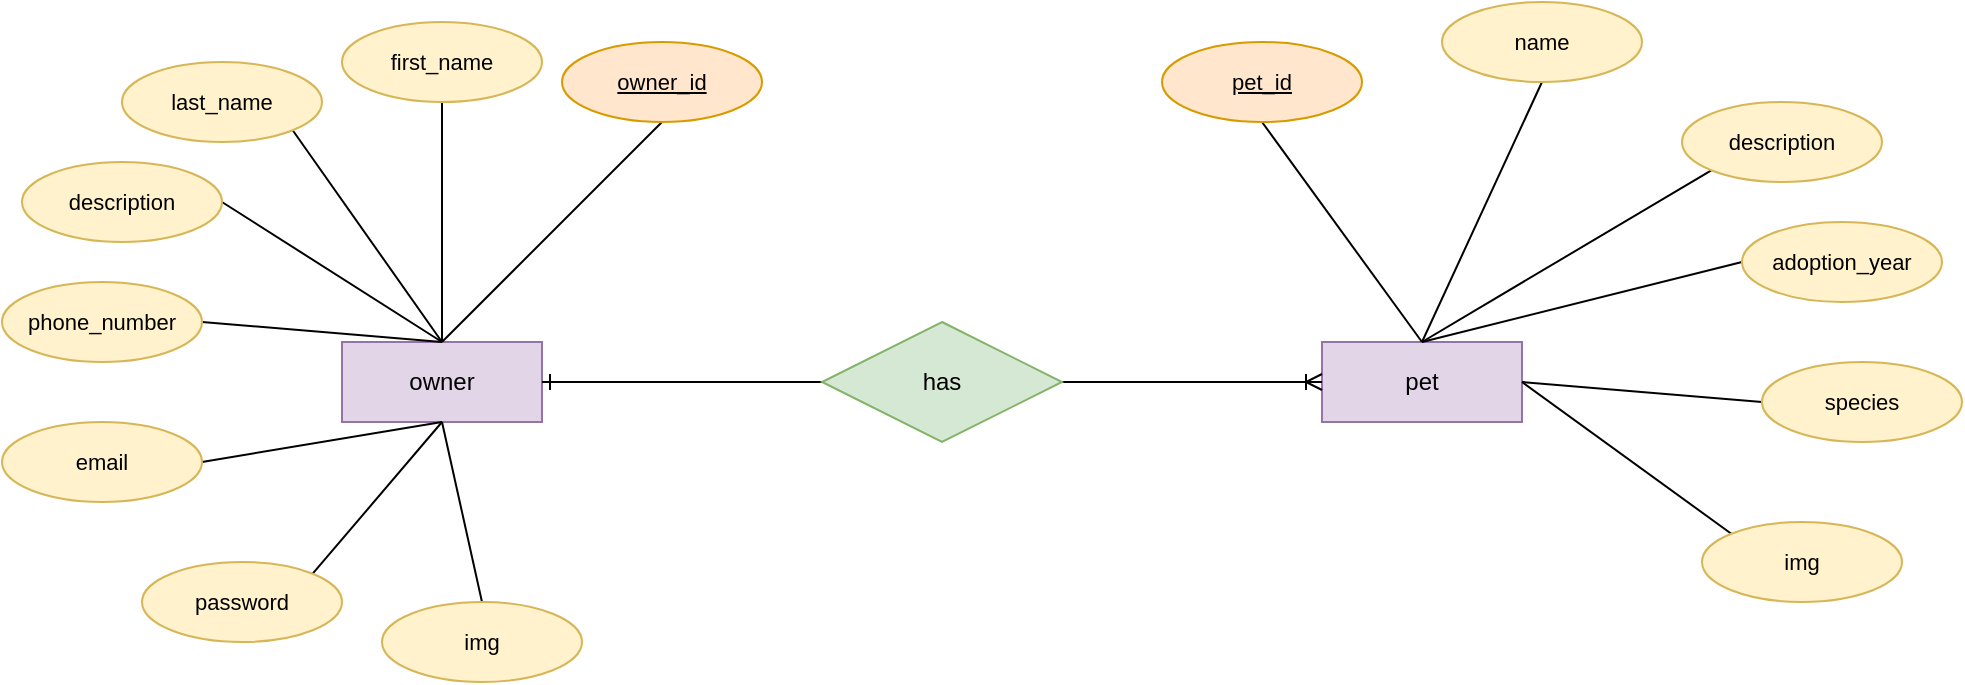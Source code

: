<mxfile version="27.1.4">
  <diagram name="Página-1" id="E4dW4gjK1IXQEEIqcCun">
    <mxGraphModel dx="2253" dy="777" grid="1" gridSize="10" guides="1" tooltips="1" connect="1" arrows="1" fold="1" page="1" pageScale="1" pageWidth="827" pageHeight="1169" math="0" shadow="0">
      <root>
        <mxCell id="0" />
        <mxCell id="1" parent="0" />
        <mxCell id="nPHZdOLotvNPG9Pi4xsK-1" value="pet" style="whiteSpace=wrap;html=1;align=center;fillColor=#e1d5e7;strokeColor=#9673a6;" vertex="1" parent="1">
          <mxGeometry x="580" y="380" width="100" height="40" as="geometry" />
        </mxCell>
        <mxCell id="nPHZdOLotvNPG9Pi4xsK-2" value="owner" style="whiteSpace=wrap;html=1;align=center;fillColor=#e1d5e7;strokeColor=#9673a6;" vertex="1" parent="1">
          <mxGeometry x="90" y="380" width="100" height="40" as="geometry" />
        </mxCell>
        <mxCell id="nPHZdOLotvNPG9Pi4xsK-4" style="rounded=0;orthogonalLoop=1;jettySize=auto;html=1;exitX=0;exitY=0.5;exitDx=0;exitDy=0;entryX=1;entryY=0.5;entryDx=0;entryDy=0;endArrow=ERone;startFill=0;endFill=0;" edge="1" parent="1" source="nPHZdOLotvNPG9Pi4xsK-3" target="nPHZdOLotvNPG9Pi4xsK-2">
          <mxGeometry relative="1" as="geometry" />
        </mxCell>
        <mxCell id="nPHZdOLotvNPG9Pi4xsK-5" style="edgeStyle=none;shape=connector;rounded=0;orthogonalLoop=1;jettySize=auto;html=1;exitX=1;exitY=0.5;exitDx=0;exitDy=0;entryX=0;entryY=0.5;entryDx=0;entryDy=0;strokeColor=default;align=center;verticalAlign=middle;fontFamily=Helvetica;fontSize=11;fontColor=default;labelBackgroundColor=default;startFill=0;endArrow=ERoneToMany;endFill=0;" edge="1" parent="1" source="nPHZdOLotvNPG9Pi4xsK-3" target="nPHZdOLotvNPG9Pi4xsK-1">
          <mxGeometry relative="1" as="geometry" />
        </mxCell>
        <mxCell id="nPHZdOLotvNPG9Pi4xsK-3" value="has" style="shape=rhombus;perimeter=rhombusPerimeter;whiteSpace=wrap;html=1;align=center;fillColor=#d5e8d4;strokeColor=#82b366;" vertex="1" parent="1">
          <mxGeometry x="330" y="370" width="120" height="60" as="geometry" />
        </mxCell>
        <mxCell id="nPHZdOLotvNPG9Pi4xsK-20" style="edgeStyle=none;shape=connector;rounded=0;orthogonalLoop=1;jettySize=auto;html=1;exitX=0.5;exitY=1;exitDx=0;exitDy=0;entryX=0.5;entryY=0;entryDx=0;entryDy=0;strokeColor=default;align=center;verticalAlign=middle;fontFamily=Helvetica;fontSize=11;fontColor=default;labelBackgroundColor=default;startFill=0;endArrow=none;" edge="1" parent="1" source="nPHZdOLotvNPG9Pi4xsK-6" target="nPHZdOLotvNPG9Pi4xsK-2">
          <mxGeometry relative="1" as="geometry" />
        </mxCell>
        <mxCell id="nPHZdOLotvNPG9Pi4xsK-6" value="owner_id" style="ellipse;whiteSpace=wrap;html=1;align=center;fontStyle=4;fontFamily=Helvetica;fontSize=11;labelBackgroundColor=none;fillColor=#ffe6cc;strokeColor=#d79b00;" vertex="1" parent="1">
          <mxGeometry x="200" y="230" width="100" height="40" as="geometry" />
        </mxCell>
        <mxCell id="nPHZdOLotvNPG9Pi4xsK-22" style="edgeStyle=none;shape=connector;rounded=0;orthogonalLoop=1;jettySize=auto;html=1;exitX=1;exitY=1;exitDx=0;exitDy=0;entryX=0.5;entryY=0;entryDx=0;entryDy=0;strokeColor=default;align=center;verticalAlign=middle;fontFamily=Helvetica;fontSize=11;fontColor=default;labelBackgroundColor=default;startFill=0;endArrow=none;" edge="1" parent="1" source="nPHZdOLotvNPG9Pi4xsK-7" target="nPHZdOLotvNPG9Pi4xsK-2">
          <mxGeometry relative="1" as="geometry" />
        </mxCell>
        <mxCell id="nPHZdOLotvNPG9Pi4xsK-7" value="last_name" style="ellipse;whiteSpace=wrap;html=1;align=center;fontFamily=Helvetica;fontSize=11;labelBackgroundColor=none;fillColor=#fff2cc;strokeColor=#d6b656;" vertex="1" parent="1">
          <mxGeometry x="-20" y="240" width="100" height="40" as="geometry" />
        </mxCell>
        <mxCell id="nPHZdOLotvNPG9Pi4xsK-23" style="edgeStyle=none;shape=connector;rounded=0;orthogonalLoop=1;jettySize=auto;html=1;exitX=1;exitY=0.5;exitDx=0;exitDy=0;strokeColor=default;align=center;verticalAlign=middle;fontFamily=Helvetica;fontSize=11;fontColor=default;labelBackgroundColor=default;startFill=0;endArrow=none;" edge="1" parent="1" source="nPHZdOLotvNPG9Pi4xsK-8">
          <mxGeometry relative="1" as="geometry">
            <mxPoint x="140" y="380" as="targetPoint" />
          </mxGeometry>
        </mxCell>
        <mxCell id="nPHZdOLotvNPG9Pi4xsK-8" value="description" style="ellipse;whiteSpace=wrap;html=1;align=center;fontFamily=Helvetica;fontSize=11;labelBackgroundColor=none;fillColor=#fff2cc;strokeColor=#d6b656;" vertex="1" parent="1">
          <mxGeometry x="-70" y="290" width="100" height="40" as="geometry" />
        </mxCell>
        <mxCell id="nPHZdOLotvNPG9Pi4xsK-21" style="edgeStyle=none;shape=connector;rounded=0;orthogonalLoop=1;jettySize=auto;html=1;exitX=0.5;exitY=1;exitDx=0;exitDy=0;entryX=0.5;entryY=0;entryDx=0;entryDy=0;strokeColor=default;align=center;verticalAlign=middle;fontFamily=Helvetica;fontSize=11;fontColor=default;labelBackgroundColor=default;startFill=0;endArrow=none;" edge="1" parent="1" source="nPHZdOLotvNPG9Pi4xsK-9" target="nPHZdOLotvNPG9Pi4xsK-2">
          <mxGeometry relative="1" as="geometry" />
        </mxCell>
        <mxCell id="nPHZdOLotvNPG9Pi4xsK-9" value="first_name" style="ellipse;whiteSpace=wrap;html=1;align=center;fontFamily=Helvetica;fontSize=11;labelBackgroundColor=none;fillColor=#fff2cc;strokeColor=#d6b656;" vertex="1" parent="1">
          <mxGeometry x="90" y="220" width="100" height="40" as="geometry" />
        </mxCell>
        <mxCell id="nPHZdOLotvNPG9Pi4xsK-27" style="edgeStyle=none;shape=connector;rounded=0;orthogonalLoop=1;jettySize=auto;html=1;exitX=0.5;exitY=0;exitDx=0;exitDy=0;strokeColor=default;align=center;verticalAlign=middle;fontFamily=Helvetica;fontSize=11;fontColor=default;labelBackgroundColor=default;startFill=0;endArrow=none;" edge="1" parent="1" source="nPHZdOLotvNPG9Pi4xsK-10">
          <mxGeometry relative="1" as="geometry">
            <mxPoint x="140" y="420" as="targetPoint" />
          </mxGeometry>
        </mxCell>
        <mxCell id="nPHZdOLotvNPG9Pi4xsK-10" value="img" style="ellipse;whiteSpace=wrap;html=1;align=center;fontFamily=Helvetica;fontSize=11;labelBackgroundColor=none;fillColor=#fff2cc;strokeColor=#d6b656;" vertex="1" parent="1">
          <mxGeometry x="110" y="510" width="100" height="40" as="geometry" />
        </mxCell>
        <mxCell id="nPHZdOLotvNPG9Pi4xsK-26" style="edgeStyle=none;shape=connector;rounded=0;orthogonalLoop=1;jettySize=auto;html=1;exitX=1;exitY=0;exitDx=0;exitDy=0;strokeColor=default;align=center;verticalAlign=middle;fontFamily=Helvetica;fontSize=11;fontColor=default;labelBackgroundColor=default;startFill=0;endArrow=none;" edge="1" parent="1" source="nPHZdOLotvNPG9Pi4xsK-11">
          <mxGeometry relative="1" as="geometry">
            <mxPoint x="140" y="420" as="targetPoint" />
          </mxGeometry>
        </mxCell>
        <mxCell id="nPHZdOLotvNPG9Pi4xsK-11" value="password" style="ellipse;whiteSpace=wrap;html=1;align=center;fontFamily=Helvetica;fontSize=11;labelBackgroundColor=none;fillColor=#fff2cc;strokeColor=#d6b656;" vertex="1" parent="1">
          <mxGeometry x="-10" y="490" width="100" height="40" as="geometry" />
        </mxCell>
        <mxCell id="nPHZdOLotvNPG9Pi4xsK-25" style="edgeStyle=none;shape=connector;rounded=0;orthogonalLoop=1;jettySize=auto;html=1;exitX=1;exitY=0.5;exitDx=0;exitDy=0;entryX=0.5;entryY=1;entryDx=0;entryDy=0;strokeColor=default;align=center;verticalAlign=middle;fontFamily=Helvetica;fontSize=11;fontColor=default;labelBackgroundColor=default;startFill=0;endArrow=none;" edge="1" parent="1" source="nPHZdOLotvNPG9Pi4xsK-12" target="nPHZdOLotvNPG9Pi4xsK-2">
          <mxGeometry relative="1" as="geometry" />
        </mxCell>
        <mxCell id="nPHZdOLotvNPG9Pi4xsK-12" value="email" style="ellipse;whiteSpace=wrap;html=1;align=center;fontFamily=Helvetica;fontSize=11;labelBackgroundColor=none;fillColor=#fff2cc;strokeColor=#d6b656;" vertex="1" parent="1">
          <mxGeometry x="-80" y="420" width="100" height="40" as="geometry" />
        </mxCell>
        <mxCell id="nPHZdOLotvNPG9Pi4xsK-24" style="edgeStyle=none;shape=connector;rounded=0;orthogonalLoop=1;jettySize=auto;html=1;exitX=1;exitY=0.5;exitDx=0;exitDy=0;entryX=0.5;entryY=0;entryDx=0;entryDy=0;strokeColor=default;align=center;verticalAlign=middle;fontFamily=Helvetica;fontSize=11;fontColor=default;labelBackgroundColor=default;startFill=0;endArrow=none;" edge="1" parent="1" source="nPHZdOLotvNPG9Pi4xsK-13" target="nPHZdOLotvNPG9Pi4xsK-2">
          <mxGeometry relative="1" as="geometry" />
        </mxCell>
        <mxCell id="nPHZdOLotvNPG9Pi4xsK-13" value="phone_number" style="ellipse;whiteSpace=wrap;html=1;align=center;fontFamily=Helvetica;fontSize=11;labelBackgroundColor=none;fillColor=#fff2cc;strokeColor=#d6b656;" vertex="1" parent="1">
          <mxGeometry x="-80" y="350" width="100" height="40" as="geometry" />
        </mxCell>
        <mxCell id="nPHZdOLotvNPG9Pi4xsK-28" style="edgeStyle=none;shape=connector;rounded=0;orthogonalLoop=1;jettySize=auto;html=1;exitX=0.5;exitY=1;exitDx=0;exitDy=0;entryX=0.5;entryY=0;entryDx=0;entryDy=0;strokeColor=default;align=center;verticalAlign=middle;fontFamily=Helvetica;fontSize=11;fontColor=default;labelBackgroundColor=default;startFill=0;endArrow=none;" edge="1" parent="1" source="nPHZdOLotvNPG9Pi4xsK-14" target="nPHZdOLotvNPG9Pi4xsK-1">
          <mxGeometry relative="1" as="geometry" />
        </mxCell>
        <mxCell id="nPHZdOLotvNPG9Pi4xsK-14" value="pet_id" style="ellipse;whiteSpace=wrap;html=1;align=center;fontStyle=4;fontFamily=Helvetica;fontSize=11;labelBackgroundColor=none;fillColor=#ffe6cc;strokeColor=#d79b00;" vertex="1" parent="1">
          <mxGeometry x="500" y="230" width="100" height="40" as="geometry" />
        </mxCell>
        <mxCell id="nPHZdOLotvNPG9Pi4xsK-33" style="edgeStyle=none;shape=connector;rounded=0;orthogonalLoop=1;jettySize=auto;html=1;exitX=0;exitY=0;exitDx=0;exitDy=0;strokeColor=default;align=center;verticalAlign=middle;fontFamily=Helvetica;fontSize=11;fontColor=default;labelBackgroundColor=default;startFill=0;endArrow=none;" edge="1" parent="1" source="nPHZdOLotvNPG9Pi4xsK-15">
          <mxGeometry relative="1" as="geometry">
            <mxPoint x="680" y="400" as="targetPoint" />
          </mxGeometry>
        </mxCell>
        <mxCell id="nPHZdOLotvNPG9Pi4xsK-15" value="img" style="ellipse;whiteSpace=wrap;html=1;align=center;fontFamily=Helvetica;fontSize=11;labelBackgroundColor=none;fillColor=#fff2cc;strokeColor=#d6b656;" vertex="1" parent="1">
          <mxGeometry x="770" y="470" width="100" height="40" as="geometry" />
        </mxCell>
        <mxCell id="nPHZdOLotvNPG9Pi4xsK-32" style="edgeStyle=none;shape=connector;rounded=0;orthogonalLoop=1;jettySize=auto;html=1;exitX=0;exitY=0.5;exitDx=0;exitDy=0;entryX=1;entryY=0.5;entryDx=0;entryDy=0;strokeColor=default;align=center;verticalAlign=middle;fontFamily=Helvetica;fontSize=11;fontColor=default;labelBackgroundColor=default;startFill=0;endArrow=none;" edge="1" parent="1" source="nPHZdOLotvNPG9Pi4xsK-16" target="nPHZdOLotvNPG9Pi4xsK-1">
          <mxGeometry relative="1" as="geometry" />
        </mxCell>
        <mxCell id="nPHZdOLotvNPG9Pi4xsK-16" value="species" style="ellipse;whiteSpace=wrap;html=1;align=center;fontFamily=Helvetica;fontSize=11;labelBackgroundColor=none;fillColor=#fff2cc;strokeColor=#d6b656;" vertex="1" parent="1">
          <mxGeometry x="800" y="390" width="100" height="40" as="geometry" />
        </mxCell>
        <mxCell id="nPHZdOLotvNPG9Pi4xsK-31" style="edgeStyle=none;shape=connector;rounded=0;orthogonalLoop=1;jettySize=auto;html=1;exitX=0;exitY=0.5;exitDx=0;exitDy=0;entryX=0.5;entryY=0;entryDx=0;entryDy=0;strokeColor=default;align=center;verticalAlign=middle;fontFamily=Helvetica;fontSize=11;fontColor=default;labelBackgroundColor=default;startFill=0;endArrow=none;" edge="1" parent="1" source="nPHZdOLotvNPG9Pi4xsK-17" target="nPHZdOLotvNPG9Pi4xsK-1">
          <mxGeometry relative="1" as="geometry" />
        </mxCell>
        <mxCell id="nPHZdOLotvNPG9Pi4xsK-17" value="adoption_year" style="ellipse;whiteSpace=wrap;html=1;align=center;fontFamily=Helvetica;fontSize=11;labelBackgroundColor=none;fillColor=#fff2cc;strokeColor=#d6b656;" vertex="1" parent="1">
          <mxGeometry x="790" y="320" width="100" height="40" as="geometry" />
        </mxCell>
        <mxCell id="nPHZdOLotvNPG9Pi4xsK-30" style="edgeStyle=none;shape=connector;rounded=0;orthogonalLoop=1;jettySize=auto;html=1;exitX=0;exitY=1;exitDx=0;exitDy=0;entryX=0.5;entryY=0;entryDx=0;entryDy=0;strokeColor=default;align=center;verticalAlign=middle;fontFamily=Helvetica;fontSize=11;fontColor=default;labelBackgroundColor=default;startFill=0;endArrow=none;" edge="1" parent="1" source="nPHZdOLotvNPG9Pi4xsK-18" target="nPHZdOLotvNPG9Pi4xsK-1">
          <mxGeometry relative="1" as="geometry" />
        </mxCell>
        <mxCell id="nPHZdOLotvNPG9Pi4xsK-18" value="description" style="ellipse;whiteSpace=wrap;html=1;align=center;fontFamily=Helvetica;fontSize=11;labelBackgroundColor=none;fillColor=#fff2cc;strokeColor=#d6b656;" vertex="1" parent="1">
          <mxGeometry x="760" y="260" width="100" height="40" as="geometry" />
        </mxCell>
        <mxCell id="nPHZdOLotvNPG9Pi4xsK-29" style="edgeStyle=none;shape=connector;rounded=0;orthogonalLoop=1;jettySize=auto;html=1;exitX=0.5;exitY=1;exitDx=0;exitDy=0;strokeColor=default;align=center;verticalAlign=middle;fontFamily=Helvetica;fontSize=11;fontColor=default;labelBackgroundColor=default;startFill=0;endArrow=none;" edge="1" parent="1" source="nPHZdOLotvNPG9Pi4xsK-19">
          <mxGeometry relative="1" as="geometry">
            <mxPoint x="630" y="380" as="targetPoint" />
          </mxGeometry>
        </mxCell>
        <mxCell id="nPHZdOLotvNPG9Pi4xsK-19" value="name" style="ellipse;whiteSpace=wrap;html=1;align=center;fontFamily=Helvetica;fontSize=11;labelBackgroundColor=none;fillColor=#fff2cc;strokeColor=#d6b656;" vertex="1" parent="1">
          <mxGeometry x="640" y="210" width="100" height="40" as="geometry" />
        </mxCell>
      </root>
    </mxGraphModel>
  </diagram>
</mxfile>
